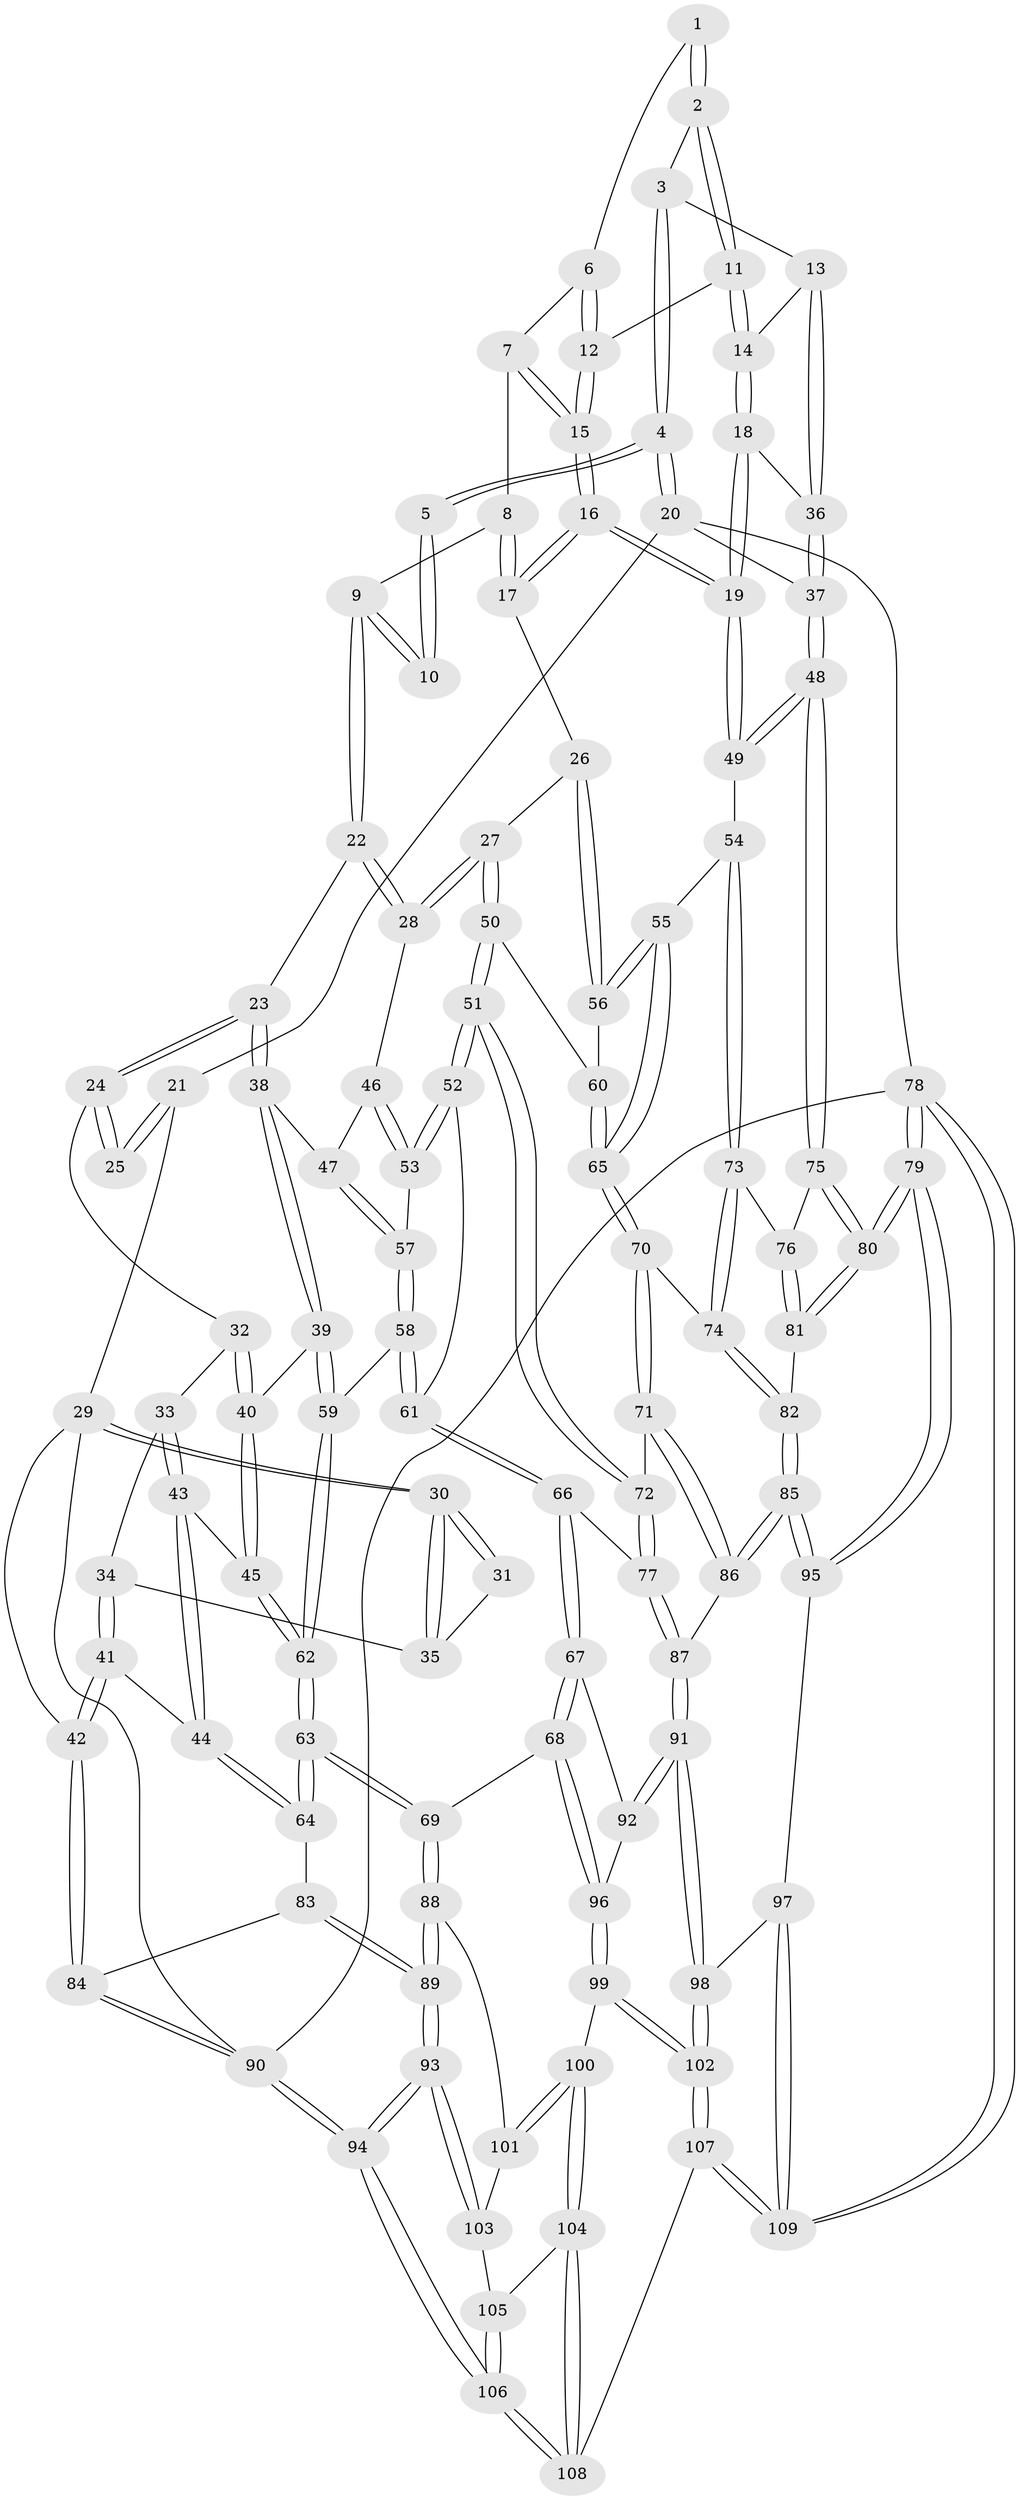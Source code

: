 // Generated by graph-tools (version 1.1) at 2025/17/03/09/25 04:17:20]
// undirected, 109 vertices, 269 edges
graph export_dot {
graph [start="1"]
  node [color=gray90,style=filled];
  1 [pos="+0.8904458806552797+0.07695381005328739"];
  2 [pos="+0.9216319032335876+0.0871757207374787"];
  3 [pos="+0.9579214921794271+0.07248901246850853"];
  4 [pos="+1+0"];
  5 [pos="+0.828875699316442+0"];
  6 [pos="+0.845671270276006+0.08719361240933649"];
  7 [pos="+0.7223922969124433+0.005917483521931707"];
  8 [pos="+0.6266946082553139+0"];
  9 [pos="+0.5995395237339828+0"];
  10 [pos="+0.599534759033697+0"];
  11 [pos="+0.8930697397834505+0.14184628571121016"];
  12 [pos="+0.8678665514257288+0.14364663615314185"];
  13 [pos="+0.959783606167554+0.16665008737696202"];
  14 [pos="+0.9364824308089778+0.17467356814319313"];
  15 [pos="+0.808190290471282+0.20671947395529214"];
  16 [pos="+0.7998008695604979+0.2810322157120475"];
  17 [pos="+0.7577466778612706+0.2879133697021943"];
  18 [pos="+0.8854553820607154+0.28321539966750786"];
  19 [pos="+0.8631025036488819+0.3123688616132046"];
  20 [pos="+1+0"];
  21 [pos="+0.23903390790956278+0"];
  22 [pos="+0.5802809813860423+0"];
  23 [pos="+0.376252574395888+0.21170794255346415"];
  24 [pos="+0.2424986157879936+0.15057924967841907"];
  25 [pos="+0.17160218261982596+0.04330748364703946"];
  26 [pos="+0.7535474719550822+0.2891688353998712"];
  27 [pos="+0.6663660268093795+0.30045868272431403"];
  28 [pos="+0.6274934622763884+0.27792432203263795"];
  29 [pos="+0+0.17958931021688787"];
  30 [pos="+0+0.16112703110002316"];
  31 [pos="+0.12395288743131988+0.07114860744573004"];
  32 [pos="+0.1869652245837207+0.23314526302808558"];
  33 [pos="+0.14005824748390838+0.2558671204564447"];
  34 [pos="+0.10148961188427656+0.25237816802433977"];
  35 [pos="+0.09703536485856619+0.24765293847267988"];
  36 [pos="+1+0.19216813082708165"];
  37 [pos="+1+0.203444186514426"];
  38 [pos="+0.388373873315732+0.2568123220099947"];
  39 [pos="+0.26611341499942853+0.3715688020699797"];
  40 [pos="+0.24362773513439337+0.38260951409579047"];
  41 [pos="+0.013107835383294044+0.45609683640938387"];
  42 [pos="+0+0.48519074359103886"];
  43 [pos="+0.16292265896056995+0.3948292430050887"];
  44 [pos="+0.028847223261504885+0.45658927266606775"];
  45 [pos="+0.24191504138333905+0.3842678096797807"];
  46 [pos="+0.5786030313632623+0.28984626689081966"];
  47 [pos="+0.41083191563848226+0.2747219686491752"];
  48 [pos="+1+0.3518266201428885"];
  49 [pos="+0.9018848987863881+0.3628661818754809"];
  50 [pos="+0.6507386768883392+0.4476661144614315"];
  51 [pos="+0.6259370553455577+0.4764644005653722"];
  52 [pos="+0.5534837872259226+0.4591367582095312"];
  53 [pos="+0.5401429440268678+0.39313323598346256"];
  54 [pos="+0.8813708490408387+0.4422677740190654"];
  55 [pos="+0.8286009895873095+0.46111640016126415"];
  56 [pos="+0.7553248055973137+0.42986052841339334"];
  57 [pos="+0.4353440603839767+0.3847075753045102"];
  58 [pos="+0.433908819101275+0.4377387305439464"];
  59 [pos="+0.3756998645728599+0.4532374365143718"];
  60 [pos="+0.6982121007454561+0.4579120326377467"];
  61 [pos="+0.4699716691601356+0.4851894528953415"];
  62 [pos="+0.2873131810054256+0.5628800256128926"];
  63 [pos="+0.281337930270675+0.6264531888335918"];
  64 [pos="+0.2529942005170153+0.6178980764352977"];
  65 [pos="+0.7680047265203757+0.5102257729954507"];
  66 [pos="+0.445987637678678+0.6454993081792841"];
  67 [pos="+0.42460292080244566+0.6622330763437928"];
  68 [pos="+0.3469037212406468+0.6959230580012075"];
  69 [pos="+0.335897318973849+0.6954767970816352"];
  70 [pos="+0.7559697649782341+0.5785351385871489"];
  71 [pos="+0.681096721429768+0.609356013042764"];
  72 [pos="+0.63366199757749+0.5904122091126639"];
  73 [pos="+0.9083058323973668+0.5126118139228907"];
  74 [pos="+0.791765127733442+0.5924895397392812"];
  75 [pos="+1+0.3778456151593587"];
  76 [pos="+0.9092518239626048+0.513633719910873"];
  77 [pos="+0.556970584409615+0.6316883491788042"];
  78 [pos="+1+1"];
  79 [pos="+1+1"];
  80 [pos="+1+0.7110819358630592"];
  81 [pos="+1+0.6717726157581427"];
  82 [pos="+0.8870048467640156+0.7187242446318575"];
  83 [pos="+0.0683261132542737+0.6714344731472817"];
  84 [pos="+0+0.5490843015842544"];
  85 [pos="+0.8348246702625683+0.7697453190347529"];
  86 [pos="+0.7284922138933113+0.745556691825101"];
  87 [pos="+0.6467576189749141+0.7952128161550811"];
  88 [pos="+0.319863944683992+0.7150774575714649"];
  89 [pos="+0.14413951347521683+0.8524928077763251"];
  90 [pos="+0+1"];
  91 [pos="+0.6238324030796145+0.8282154187609414"];
  92 [pos="+0.591362879149457+0.8114275879280378"];
  93 [pos="+0.13887406044778414+0.8608044253073108"];
  94 [pos="+0+1"];
  95 [pos="+0.8384220801600754+0.8518408879276858"];
  96 [pos="+0.43096947160696547+0.8267753223913242"];
  97 [pos="+0.7773781290262951+0.9284477588948075"];
  98 [pos="+0.6212055906602242+0.892681697103682"];
  99 [pos="+0.4414371460415828+0.8550853144366906"];
  100 [pos="+0.3947707979503444+0.9505049624060419"];
  101 [pos="+0.3303309014835678+0.8936623431389057"];
  102 [pos="+0.5779949999786161+0.9460776170654173"];
  103 [pos="+0.30183811078861206+0.9278999643938912"];
  104 [pos="+0.39479442060700104+0.9593573853150043"];
  105 [pos="+0.30503745224579565+0.9554015984744707"];
  106 [pos="+0.014185072603090244+1"];
  107 [pos="+0.5303346304158063+1"];
  108 [pos="+0.48345496849649633+1"];
  109 [pos="+0.8215052731635105+1"];
  1 -- 2;
  1 -- 2;
  1 -- 6;
  2 -- 3;
  2 -- 11;
  2 -- 11;
  3 -- 4;
  3 -- 4;
  3 -- 13;
  4 -- 5;
  4 -- 5;
  4 -- 20;
  4 -- 20;
  5 -- 10;
  5 -- 10;
  6 -- 7;
  6 -- 12;
  6 -- 12;
  7 -- 8;
  7 -- 15;
  7 -- 15;
  8 -- 9;
  8 -- 17;
  8 -- 17;
  9 -- 10;
  9 -- 10;
  9 -- 22;
  9 -- 22;
  11 -- 12;
  11 -- 14;
  11 -- 14;
  12 -- 15;
  12 -- 15;
  13 -- 14;
  13 -- 36;
  13 -- 36;
  14 -- 18;
  14 -- 18;
  15 -- 16;
  15 -- 16;
  16 -- 17;
  16 -- 17;
  16 -- 19;
  16 -- 19;
  17 -- 26;
  18 -- 19;
  18 -- 19;
  18 -- 36;
  19 -- 49;
  19 -- 49;
  20 -- 21;
  20 -- 37;
  20 -- 78;
  21 -- 25;
  21 -- 25;
  21 -- 29;
  22 -- 23;
  22 -- 28;
  22 -- 28;
  23 -- 24;
  23 -- 24;
  23 -- 38;
  23 -- 38;
  24 -- 25;
  24 -- 25;
  24 -- 32;
  26 -- 27;
  26 -- 56;
  26 -- 56;
  27 -- 28;
  27 -- 28;
  27 -- 50;
  27 -- 50;
  28 -- 46;
  29 -- 30;
  29 -- 30;
  29 -- 42;
  29 -- 90;
  30 -- 31;
  30 -- 31;
  30 -- 35;
  30 -- 35;
  31 -- 35;
  32 -- 33;
  32 -- 40;
  32 -- 40;
  33 -- 34;
  33 -- 43;
  33 -- 43;
  34 -- 35;
  34 -- 41;
  34 -- 41;
  36 -- 37;
  36 -- 37;
  37 -- 48;
  37 -- 48;
  38 -- 39;
  38 -- 39;
  38 -- 47;
  39 -- 40;
  39 -- 59;
  39 -- 59;
  40 -- 45;
  40 -- 45;
  41 -- 42;
  41 -- 42;
  41 -- 44;
  42 -- 84;
  42 -- 84;
  43 -- 44;
  43 -- 44;
  43 -- 45;
  44 -- 64;
  44 -- 64;
  45 -- 62;
  45 -- 62;
  46 -- 47;
  46 -- 53;
  46 -- 53;
  47 -- 57;
  47 -- 57;
  48 -- 49;
  48 -- 49;
  48 -- 75;
  48 -- 75;
  49 -- 54;
  50 -- 51;
  50 -- 51;
  50 -- 60;
  51 -- 52;
  51 -- 52;
  51 -- 72;
  51 -- 72;
  52 -- 53;
  52 -- 53;
  52 -- 61;
  53 -- 57;
  54 -- 55;
  54 -- 73;
  54 -- 73;
  55 -- 56;
  55 -- 56;
  55 -- 65;
  55 -- 65;
  56 -- 60;
  57 -- 58;
  57 -- 58;
  58 -- 59;
  58 -- 61;
  58 -- 61;
  59 -- 62;
  59 -- 62;
  60 -- 65;
  60 -- 65;
  61 -- 66;
  61 -- 66;
  62 -- 63;
  62 -- 63;
  63 -- 64;
  63 -- 64;
  63 -- 69;
  63 -- 69;
  64 -- 83;
  65 -- 70;
  65 -- 70;
  66 -- 67;
  66 -- 67;
  66 -- 77;
  67 -- 68;
  67 -- 68;
  67 -- 92;
  68 -- 69;
  68 -- 96;
  68 -- 96;
  69 -- 88;
  69 -- 88;
  70 -- 71;
  70 -- 71;
  70 -- 74;
  71 -- 72;
  71 -- 86;
  71 -- 86;
  72 -- 77;
  72 -- 77;
  73 -- 74;
  73 -- 74;
  73 -- 76;
  74 -- 82;
  74 -- 82;
  75 -- 76;
  75 -- 80;
  75 -- 80;
  76 -- 81;
  76 -- 81;
  77 -- 87;
  77 -- 87;
  78 -- 79;
  78 -- 79;
  78 -- 109;
  78 -- 109;
  78 -- 90;
  79 -- 80;
  79 -- 80;
  79 -- 95;
  79 -- 95;
  80 -- 81;
  80 -- 81;
  81 -- 82;
  82 -- 85;
  82 -- 85;
  83 -- 84;
  83 -- 89;
  83 -- 89;
  84 -- 90;
  84 -- 90;
  85 -- 86;
  85 -- 86;
  85 -- 95;
  85 -- 95;
  86 -- 87;
  87 -- 91;
  87 -- 91;
  88 -- 89;
  88 -- 89;
  88 -- 101;
  89 -- 93;
  89 -- 93;
  90 -- 94;
  90 -- 94;
  91 -- 92;
  91 -- 92;
  91 -- 98;
  91 -- 98;
  92 -- 96;
  93 -- 94;
  93 -- 94;
  93 -- 103;
  93 -- 103;
  94 -- 106;
  94 -- 106;
  95 -- 97;
  96 -- 99;
  96 -- 99;
  97 -- 98;
  97 -- 109;
  97 -- 109;
  98 -- 102;
  98 -- 102;
  99 -- 100;
  99 -- 102;
  99 -- 102;
  100 -- 101;
  100 -- 101;
  100 -- 104;
  100 -- 104;
  101 -- 103;
  102 -- 107;
  102 -- 107;
  103 -- 105;
  104 -- 105;
  104 -- 108;
  104 -- 108;
  105 -- 106;
  105 -- 106;
  106 -- 108;
  106 -- 108;
  107 -- 108;
  107 -- 109;
  107 -- 109;
}
